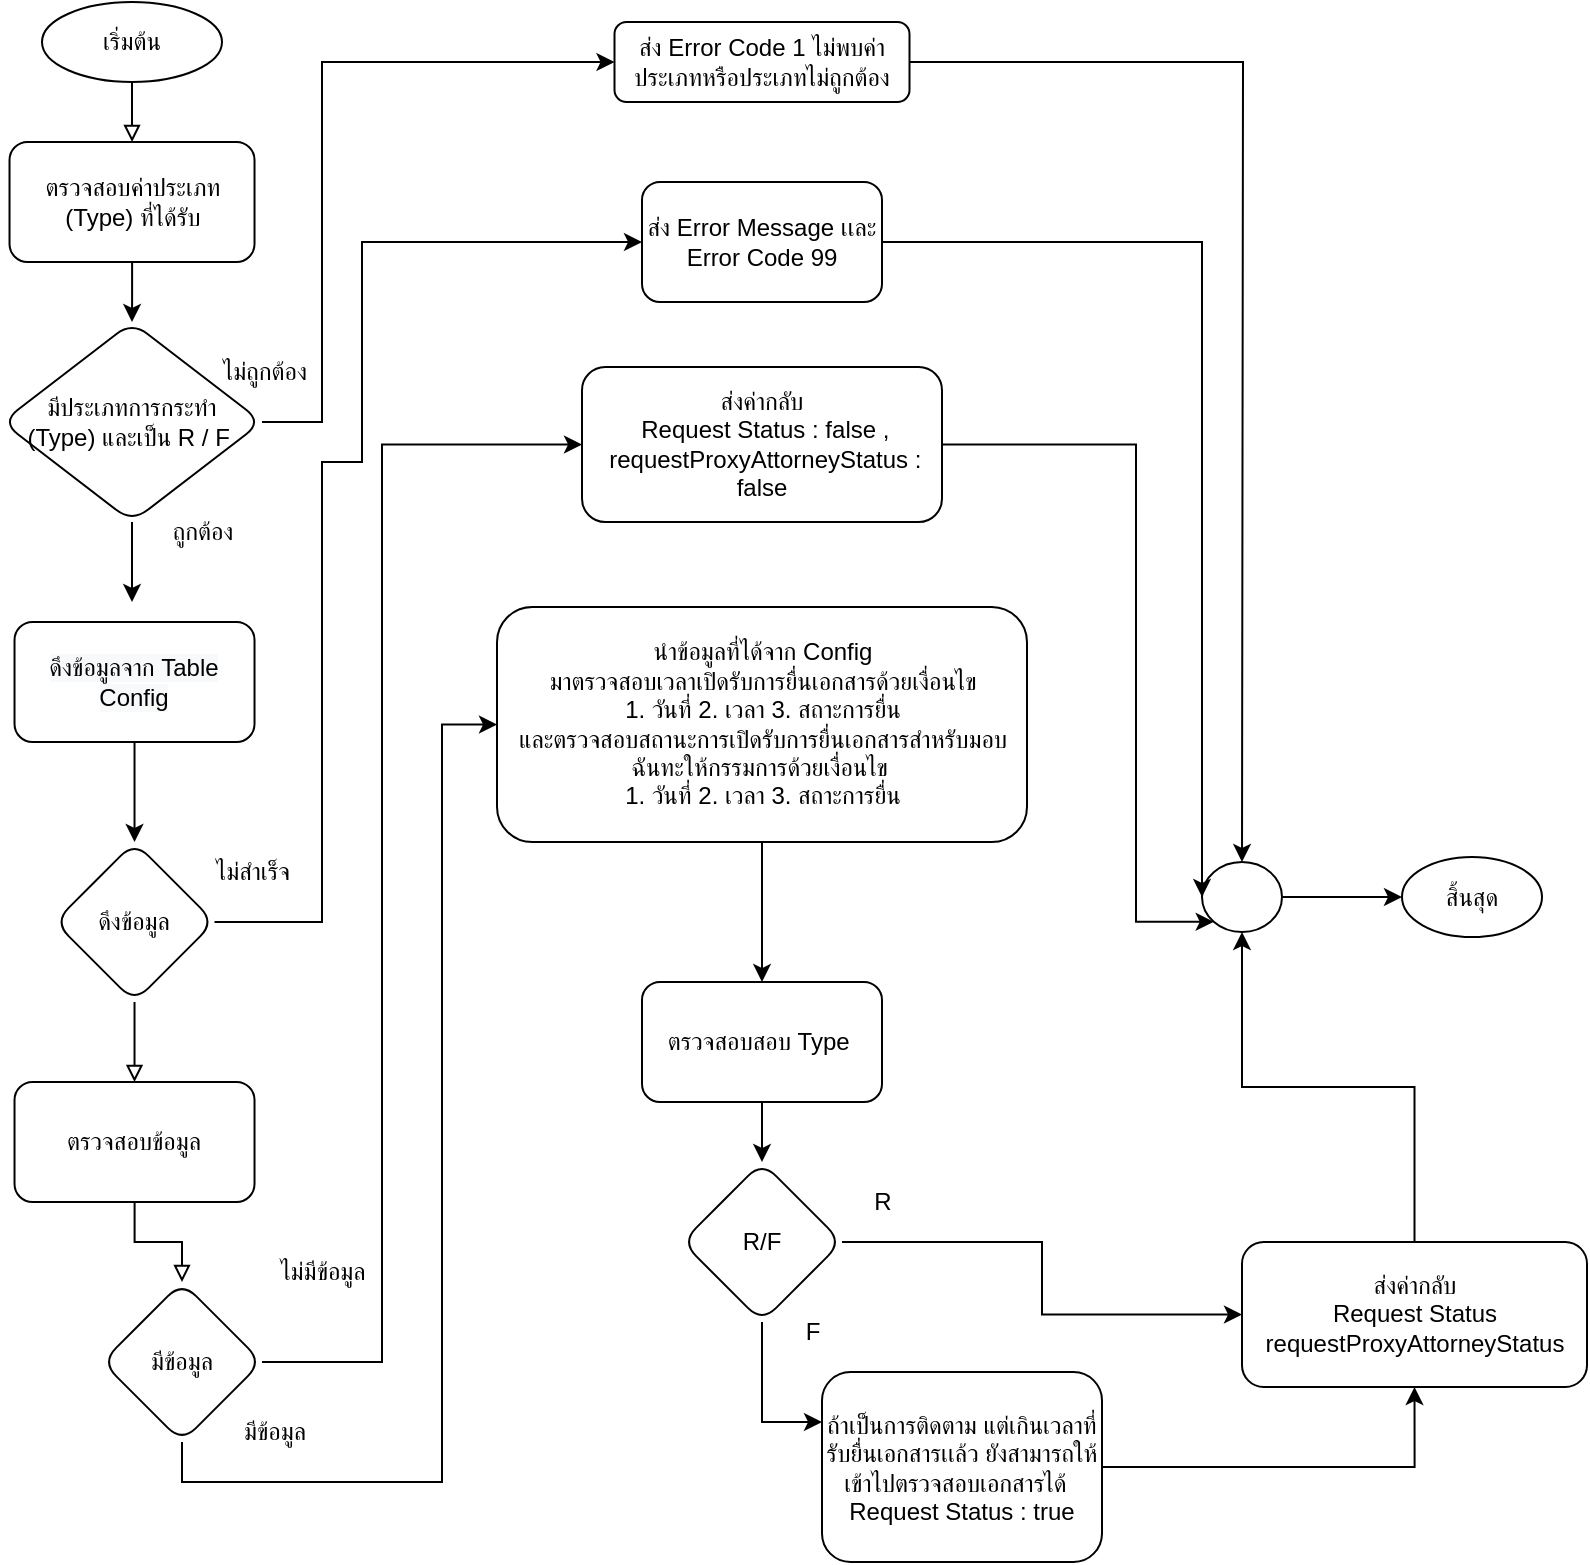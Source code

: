 <mxfile version="20.2.5" type="github">
  <diagram id="lPwSiwmaaXrukdMeyInC" name="หน้า-1">
    <mxGraphModel dx="1455" dy="-224" grid="1" gridSize="10" guides="1" tooltips="1" connect="1" arrows="1" fold="1" page="1" pageScale="1" pageWidth="827" pageHeight="1169" math="0" shadow="0">
      <root>
        <mxCell id="0" />
        <mxCell id="1" parent="0" />
        <mxCell id="bPxkKrK3VF25Jip5Cuxj-8" value="ไม่ถูกต้อง" style="text;html=1;align=center;verticalAlign=middle;resizable=0;points=[];autosize=1;strokeColor=none;fillColor=none;" vertex="1" parent="1">
          <mxGeometry x="116.26" y="1370" width="70" height="30" as="geometry" />
        </mxCell>
        <mxCell id="bPxkKrK3VF25Jip5Cuxj-10" style="edgeStyle=orthogonalEdgeStyle;rounded=0;orthogonalLoop=1;jettySize=auto;html=1;" edge="1" parent="1" source="bPxkKrK3VF25Jip5Cuxj-9">
          <mxGeometry relative="1" as="geometry">
            <mxPoint x="640" y="1630" as="targetPoint" />
          </mxGeometry>
        </mxCell>
        <mxCell id="bPxkKrK3VF25Jip5Cuxj-19" value="ถูกต้อง" style="text;html=1;align=center;verticalAlign=middle;resizable=0;points=[];autosize=1;strokeColor=none;fillColor=none;" vertex="1" parent="1">
          <mxGeometry x="90" y="1450" width="60" height="30" as="geometry" />
        </mxCell>
        <mxCell id="bPxkKrK3VF25Jip5Cuxj-18" style="edgeStyle=orthogonalEdgeStyle;rounded=0;orthogonalLoop=1;jettySize=auto;html=1;" edge="1" parent="1" source="QptwQF7zwGhBkvWZzh4Y-2" target="bPxkKrK3VF25Jip5Cuxj-4">
          <mxGeometry relative="1" as="geometry" />
        </mxCell>
        <mxCell id="QptwQF7zwGhBkvWZzh4Y-2" value="ตรวจสอบค่าประเภท (Type) ที่ได้รับ" style="rounded=1;whiteSpace=wrap;html=1;fontSize=12;glass=0;strokeWidth=1;shadow=0;" parent="1" vertex="1">
          <mxGeometry x="23.76" y="1270" width="122.5" height="60" as="geometry" />
        </mxCell>
        <mxCell id="QptwQF7zwGhBkvWZzh4Y-7" style="edgeStyle=orthogonalEdgeStyle;rounded=0;orthogonalLoop=1;jettySize=auto;html=1;endArrow=block;endFill=0;" parent="1" source="QptwQF7zwGhBkvWZzh4Y-8" target="QptwQF7zwGhBkvWZzh4Y-2" edge="1">
          <mxGeometry relative="1" as="geometry" />
        </mxCell>
        <mxCell id="QptwQF7zwGhBkvWZzh4Y-8" value="เริ่มต้น" style="ellipse;whiteSpace=wrap;html=1;rounded=1;glass=0;strokeWidth=1;shadow=0;" parent="1" vertex="1">
          <mxGeometry x="40" y="1200" width="90" height="40" as="geometry" />
        </mxCell>
        <mxCell id="bPxkKrK3VF25Jip5Cuxj-4" value="มีประเภทการกระทำ&lt;br&gt;(Type) และเป็น R / F&amp;nbsp;" style="rhombus;whiteSpace=wrap;html=1;rounded=1;glass=0;strokeWidth=1;shadow=0;align=center;" vertex="1" parent="1">
          <mxGeometry x="20" y="1360" width="130" height="100" as="geometry" />
        </mxCell>
        <mxCell id="bPxkKrK3VF25Jip5Cuxj-9" value="ส่ง Error Code 1 ไม่พบค่าประเภทหรือประเภทไม่ถูกต้อง" style="rounded=1;whiteSpace=wrap;html=1;" vertex="1" parent="1">
          <mxGeometry x="326.25" y="1210" width="147.5" height="40" as="geometry" />
        </mxCell>
        <mxCell id="bPxkKrK3VF25Jip5Cuxj-7" style="edgeStyle=orthogonalEdgeStyle;rounded=0;orthogonalLoop=1;jettySize=auto;html=1;entryX=0;entryY=0.5;entryDx=0;entryDy=0;" edge="1" parent="1" source="bPxkKrK3VF25Jip5Cuxj-4" target="bPxkKrK3VF25Jip5Cuxj-9">
          <mxGeometry relative="1" as="geometry">
            <mxPoint x="240" y="1400" as="targetPoint" />
            <Array as="points">
              <mxPoint x="180" y="1410" />
              <mxPoint x="180" y="1230" />
            </Array>
          </mxGeometry>
        </mxCell>
        <mxCell id="bPxkKrK3VF25Jip5Cuxj-13" value="" style="edgeStyle=orthogonalEdgeStyle;rounded=0;orthogonalLoop=1;jettySize=auto;html=1;" edge="1" parent="1" source="bPxkKrK3VF25Jip5Cuxj-4">
          <mxGeometry relative="1" as="geometry">
            <mxPoint x="85" y="1500" as="targetPoint" />
          </mxGeometry>
        </mxCell>
        <mxCell id="QptwQF7zwGhBkvWZzh4Y-10" value="" style="ellipse;whiteSpace=wrap;html=1;rounded=1;glass=0;strokeWidth=1;shadow=0;" parent="1" vertex="1">
          <mxGeometry x="620" y="1630" width="40" height="35" as="geometry" />
        </mxCell>
        <mxCell id="QptwQF7zwGhBkvWZzh4Y-12" value="สิ้นสุด" style="ellipse;whiteSpace=wrap;html=1;rounded=1;glass=0;strokeWidth=1;shadow=0;" parent="1" vertex="1">
          <mxGeometry x="720" y="1627.5" width="70" height="40" as="geometry" />
        </mxCell>
        <mxCell id="QptwQF7zwGhBkvWZzh4Y-13" value="" style="edgeStyle=orthogonalEdgeStyle;rounded=0;orthogonalLoop=1;jettySize=auto;html=1;" parent="1" source="QptwQF7zwGhBkvWZzh4Y-10" target="QptwQF7zwGhBkvWZzh4Y-12" edge="1">
          <mxGeometry relative="1" as="geometry" />
        </mxCell>
        <mxCell id="bPxkKrK3VF25Jip5Cuxj-28" value="" style="edgeStyle=orthogonalEdgeStyle;rounded=0;orthogonalLoop=1;jettySize=auto;html=1;" edge="1" parent="1" source="QptwQF7zwGhBkvWZzh4Y-14" target="QptwQF7zwGhBkvWZzh4Y-18">
          <mxGeometry relative="1" as="geometry" />
        </mxCell>
        <mxCell id="QptwQF7zwGhBkvWZzh4Y-14" value="&lt;meta charset=&quot;utf-8&quot;&gt;&lt;span style=&quot;color: rgb(0, 0, 0); font-family: Helvetica; font-size: 12px; font-style: normal; font-variant-ligatures: normal; font-variant-caps: normal; font-weight: 400; letter-spacing: normal; orphans: 2; text-align: center; text-indent: 0px; text-transform: none; widows: 2; word-spacing: 0px; -webkit-text-stroke-width: 0px; background-color: rgb(248, 249, 250); text-decoration-thickness: initial; text-decoration-style: initial; text-decoration-color: initial; float: none; display: inline !important;&quot;&gt;ดึงข้อมูลจาก Table&lt;/span&gt;&lt;br style=&quot;color: rgb(0, 0, 0); font-family: Helvetica; font-size: 12px; font-style: normal; font-variant-ligatures: normal; font-variant-caps: normal; font-weight: 400; letter-spacing: normal; orphans: 2; text-align: center; text-indent: 0px; text-transform: none; widows: 2; word-spacing: 0px; -webkit-text-stroke-width: 0px; background-color: rgb(248, 249, 250); text-decoration-thickness: initial; text-decoration-style: initial; text-decoration-color: initial;&quot;&gt;&lt;span style=&quot;color: rgb(0, 0, 0); font-family: Helvetica; font-size: 12px; font-style: normal; font-variant-ligatures: normal; font-variant-caps: normal; font-weight: 400; letter-spacing: normal; orphans: 2; text-align: center; text-indent: 0px; text-transform: none; widows: 2; word-spacing: 0px; -webkit-text-stroke-width: 0px; background-color: rgb(248, 249, 250); text-decoration-thickness: initial; text-decoration-style: initial; text-decoration-color: initial; float: none; display: inline !important;&quot;&gt;Config&lt;/span&gt;" style="rounded=1;whiteSpace=wrap;html=1;" parent="1" vertex="1">
          <mxGeometry x="26.26" y="1510" width="120" height="60" as="geometry" />
        </mxCell>
        <mxCell id="QptwQF7zwGhBkvWZzh4Y-16" value="ตรวจสอบข้อมูล" style="whiteSpace=wrap;html=1;rounded=1;" parent="1" vertex="1">
          <mxGeometry x="26.26" y="1740" width="120" height="60" as="geometry" />
        </mxCell>
        <mxCell id="QptwQF7zwGhBkvWZzh4Y-17" value="" style="edgeStyle=orthogonalEdgeStyle;rounded=0;orthogonalLoop=1;jettySize=auto;html=1;endArrow=block;endFill=0;" parent="1" source="QptwQF7zwGhBkvWZzh4Y-18" target="QptwQF7zwGhBkvWZzh4Y-16" edge="1">
          <mxGeometry relative="1" as="geometry" />
        </mxCell>
        <mxCell id="QptwQF7zwGhBkvWZzh4Y-18" value="ดึงข้อมูล" style="rhombus;whiteSpace=wrap;html=1;rounded=1;" parent="1" vertex="1">
          <mxGeometry x="46.26" y="1620" width="80" height="80" as="geometry" />
        </mxCell>
        <mxCell id="QptwQF7zwGhBkvWZzh4Y-20" value="ไม่สำเร็จ" style="text;html=1;align=center;verticalAlign=middle;resizable=0;points=[];autosize=1;strokeColor=none;fillColor=none;" parent="1" vertex="1">
          <mxGeometry x="110" y="1620" width="70" height="30" as="geometry" />
        </mxCell>
        <mxCell id="bPxkKrK3VF25Jip5Cuxj-31" style="edgeStyle=orthogonalEdgeStyle;rounded=0;orthogonalLoop=1;jettySize=auto;html=1;entryX=0;entryY=0.5;entryDx=0;entryDy=0;" edge="1" parent="1" source="QptwQF7zwGhBkvWZzh4Y-22" target="QptwQF7zwGhBkvWZzh4Y-31">
          <mxGeometry relative="1" as="geometry">
            <Array as="points">
              <mxPoint x="210" y="1880" />
              <mxPoint x="210" y="1421" />
            </Array>
          </mxGeometry>
        </mxCell>
        <mxCell id="bPxkKrK3VF25Jip5Cuxj-50" style="edgeStyle=orthogonalEdgeStyle;rounded=0;orthogonalLoop=1;jettySize=auto;html=1;entryX=0;entryY=0.5;entryDx=0;entryDy=0;" edge="1" parent="1" source="QptwQF7zwGhBkvWZzh4Y-22" target="QptwQF7zwGhBkvWZzh4Y-25">
          <mxGeometry relative="1" as="geometry">
            <Array as="points">
              <mxPoint x="110" y="1940" />
              <mxPoint x="240" y="1940" />
              <mxPoint x="240" y="1561" />
            </Array>
          </mxGeometry>
        </mxCell>
        <mxCell id="QptwQF7zwGhBkvWZzh4Y-22" value="มีข้อมูล" style="rhombus;whiteSpace=wrap;html=1;rounded=1;" parent="1" vertex="1">
          <mxGeometry x="70" y="1840" width="80" height="80" as="geometry" />
        </mxCell>
        <mxCell id="QptwQF7zwGhBkvWZzh4Y-23" value="" style="edgeStyle=orthogonalEdgeStyle;rounded=0;orthogonalLoop=1;jettySize=auto;html=1;endArrow=block;endFill=0;" parent="1" source="QptwQF7zwGhBkvWZzh4Y-16" target="QptwQF7zwGhBkvWZzh4Y-22" edge="1">
          <mxGeometry relative="1" as="geometry" />
        </mxCell>
        <mxCell id="QptwQF7zwGhBkvWZzh4Y-24" value="ไม่มีข้อมูล" style="text;html=1;align=center;verticalAlign=middle;resizable=0;points=[];autosize=1;strokeColor=none;fillColor=none;" parent="1" vertex="1">
          <mxGeometry x="145" y="1820" width="70" height="30" as="geometry" />
        </mxCell>
        <mxCell id="bPxkKrK3VF25Jip5Cuxj-51" style="edgeStyle=orthogonalEdgeStyle;rounded=0;orthogonalLoop=1;jettySize=auto;html=1;entryX=0.5;entryY=0;entryDx=0;entryDy=0;" edge="1" parent="1" source="QptwQF7zwGhBkvWZzh4Y-25" target="bPxkKrK3VF25Jip5Cuxj-37">
          <mxGeometry relative="1" as="geometry">
            <Array as="points">
              <mxPoint x="400" y="1675" />
            </Array>
          </mxGeometry>
        </mxCell>
        <mxCell id="QptwQF7zwGhBkvWZzh4Y-25" value="นำข้อมูลที่ได้จาก Config &lt;br&gt;มาตรวจสอบเวลาเปิดรับการยื่นเอกสารด้วยเงื่อนไข&lt;br&gt;1. วันที่ 2. เวลา 3. สถาะการยื่น &lt;br&gt;และตรวจสอบสถานะการเปิดรับการยื่นเอกสารสำหรับมอบฉันทะให้กรรมการด้วยเงื่อนไข&amp;nbsp;&lt;br&gt;1. วันที่ 2. เวลา 3. สถาะการยื่น" style="whiteSpace=wrap;html=1;rounded=1;" parent="1" vertex="1">
          <mxGeometry x="267.5" y="1502.5" width="265" height="117.5" as="geometry" />
        </mxCell>
        <mxCell id="QptwQF7zwGhBkvWZzh4Y-27" style="edgeStyle=orthogonalEdgeStyle;rounded=0;orthogonalLoop=1;jettySize=auto;html=1;entryX=0;entryY=0.5;entryDx=0;entryDy=0;exitX=1;exitY=0.5;exitDx=0;exitDy=0;" parent="1" source="QptwQF7zwGhBkvWZzh4Y-28" target="QptwQF7zwGhBkvWZzh4Y-10" edge="1">
          <mxGeometry relative="1" as="geometry">
            <Array as="points">
              <mxPoint x="620" y="1320" />
            </Array>
          </mxGeometry>
        </mxCell>
        <mxCell id="QptwQF7zwGhBkvWZzh4Y-28" value="ส่ง Error Message เเละ Error Code 99" style="whiteSpace=wrap;html=1;rounded=1;" parent="1" vertex="1">
          <mxGeometry x="340" y="1290" width="120" height="60" as="geometry" />
        </mxCell>
        <mxCell id="QptwQF7zwGhBkvWZzh4Y-29" style="edgeStyle=orthogonalEdgeStyle;rounded=0;orthogonalLoop=1;jettySize=auto;html=1;entryX=0;entryY=0.5;entryDx=0;entryDy=0;exitX=1;exitY=0.5;exitDx=0;exitDy=0;" parent="1" source="QptwQF7zwGhBkvWZzh4Y-18" target="QptwQF7zwGhBkvWZzh4Y-28" edge="1">
          <mxGeometry relative="1" as="geometry">
            <mxPoint x="257.5" y="1932.5" as="targetPoint" />
            <Array as="points">
              <mxPoint x="180" y="1660" />
              <mxPoint x="180" y="1430" />
              <mxPoint x="200" y="1430" />
              <mxPoint x="200" y="1320" />
            </Array>
          </mxGeometry>
        </mxCell>
        <mxCell id="QptwQF7zwGhBkvWZzh4Y-30" style="edgeStyle=orthogonalEdgeStyle;rounded=0;orthogonalLoop=1;jettySize=auto;html=1;entryX=0;entryY=1;entryDx=0;entryDy=0;exitX=1;exitY=0.5;exitDx=0;exitDy=0;" parent="1" source="QptwQF7zwGhBkvWZzh4Y-31" target="QptwQF7zwGhBkvWZzh4Y-10" edge="1">
          <mxGeometry relative="1" as="geometry">
            <mxPoint x="587.5" y="1892.5" as="targetPoint" />
            <Array as="points">
              <mxPoint x="587" y="1421" />
              <mxPoint x="587" y="1660" />
            </Array>
          </mxGeometry>
        </mxCell>
        <mxCell id="QptwQF7zwGhBkvWZzh4Y-31" value="ส่งค่ากลับ&lt;br&gt;&amp;nbsp;Request Status : false , &lt;br&gt;&amp;nbsp;requestProxyAttorneyStatus : false" style="whiteSpace=wrap;html=1;rounded=1;" parent="1" vertex="1">
          <mxGeometry x="310" y="1382.5" width="180" height="77.5" as="geometry" />
        </mxCell>
        <mxCell id="QptwQF7zwGhBkvWZzh4Y-32" value="มีข้อมูล" style="text;html=1;align=center;verticalAlign=middle;resizable=0;points=[];autosize=1;strokeColor=none;fillColor=none;" parent="1" vertex="1">
          <mxGeometry x="126.26" y="1900" width="60" height="30" as="geometry" />
        </mxCell>
        <mxCell id="QptwQF7zwGhBkvWZzh4Y-33" style="edgeStyle=orthogonalEdgeStyle;rounded=0;orthogonalLoop=1;jettySize=auto;html=1;entryX=0.5;entryY=1;entryDx=0;entryDy=0;" parent="1" source="QptwQF7zwGhBkvWZzh4Y-34" target="QptwQF7zwGhBkvWZzh4Y-10" edge="1">
          <mxGeometry relative="1" as="geometry" />
        </mxCell>
        <mxCell id="QptwQF7zwGhBkvWZzh4Y-34" value="ส่งค่ากลับ&lt;br&gt;&amp;nbsp;Request Status&amp;nbsp;&lt;br&gt;&amp;nbsp;requestProxyAttorneyStatus&amp;nbsp;" style="whiteSpace=wrap;html=1;rounded=1;" parent="1" vertex="1">
          <mxGeometry x="640" y="1820" width="172.5" height="72.5" as="geometry" />
        </mxCell>
        <mxCell id="bPxkKrK3VF25Jip5Cuxj-49" value="" style="group" vertex="1" connectable="0" parent="1">
          <mxGeometry x="340" y="1690" width="135" height="190" as="geometry" />
        </mxCell>
        <mxCell id="bPxkKrK3VF25Jip5Cuxj-37" value="ตรวจสอบสอบ Type&amp;nbsp;" style="whiteSpace=wrap;html=1;rounded=1;" vertex="1" parent="bPxkKrK3VF25Jip5Cuxj-49">
          <mxGeometry width="120" height="60" as="geometry" />
        </mxCell>
        <mxCell id="bPxkKrK3VF25Jip5Cuxj-39" value="R/F" style="rhombus;whiteSpace=wrap;html=1;rounded=1;" vertex="1" parent="bPxkKrK3VF25Jip5Cuxj-49">
          <mxGeometry x="20" y="90" width="80" height="80" as="geometry" />
        </mxCell>
        <mxCell id="bPxkKrK3VF25Jip5Cuxj-40" value="" style="edgeStyle=orthogonalEdgeStyle;rounded=0;orthogonalLoop=1;jettySize=auto;html=1;" edge="1" parent="bPxkKrK3VF25Jip5Cuxj-49" source="bPxkKrK3VF25Jip5Cuxj-37" target="bPxkKrK3VF25Jip5Cuxj-39">
          <mxGeometry relative="1" as="geometry" />
        </mxCell>
        <mxCell id="bPxkKrK3VF25Jip5Cuxj-43" value="R" style="text;html=1;align=center;verticalAlign=middle;resizable=0;points=[];autosize=1;strokeColor=none;fillColor=none;" vertex="1" parent="bPxkKrK3VF25Jip5Cuxj-49">
          <mxGeometry x="105" y="95" width="30" height="30" as="geometry" />
        </mxCell>
        <mxCell id="bPxkKrK3VF25Jip5Cuxj-48" value="F" style="text;html=1;align=center;verticalAlign=middle;resizable=0;points=[];autosize=1;strokeColor=none;fillColor=none;" vertex="1" parent="bPxkKrK3VF25Jip5Cuxj-49">
          <mxGeometry x="70" y="160" width="30" height="30" as="geometry" />
        </mxCell>
        <mxCell id="bPxkKrK3VF25Jip5Cuxj-52" style="edgeStyle=orthogonalEdgeStyle;rounded=0;orthogonalLoop=1;jettySize=auto;html=1;entryX=0;entryY=0.5;entryDx=0;entryDy=0;" edge="1" parent="1" source="bPxkKrK3VF25Jip5Cuxj-39" target="QptwQF7zwGhBkvWZzh4Y-34">
          <mxGeometry relative="1" as="geometry" />
        </mxCell>
        <mxCell id="bPxkKrK3VF25Jip5Cuxj-56" style="edgeStyle=orthogonalEdgeStyle;rounded=0;orthogonalLoop=1;jettySize=auto;html=1;entryX=0.5;entryY=1;entryDx=0;entryDy=0;" edge="1" parent="1" source="bPxkKrK3VF25Jip5Cuxj-54" target="QptwQF7zwGhBkvWZzh4Y-34">
          <mxGeometry relative="1" as="geometry" />
        </mxCell>
        <mxCell id="bPxkKrK3VF25Jip5Cuxj-54" value="ถ้าเป็นการติดตาม แต่เกินเวลาที่รับยื่นเอกสารเเล้ว ยังสามารถให้เข้าไปตรวจสอบเอกสารได้&amp;nbsp;&amp;nbsp;&lt;br&gt;Request Status : true" style="whiteSpace=wrap;html=1;rounded=1;" vertex="1" parent="1">
          <mxGeometry x="430" y="1885" width="140" height="95" as="geometry" />
        </mxCell>
        <mxCell id="bPxkKrK3VF25Jip5Cuxj-55" value="" style="edgeStyle=orthogonalEdgeStyle;rounded=0;orthogonalLoop=1;jettySize=auto;html=1;" edge="1" parent="1" source="bPxkKrK3VF25Jip5Cuxj-39" target="bPxkKrK3VF25Jip5Cuxj-54">
          <mxGeometry relative="1" as="geometry">
            <Array as="points">
              <mxPoint x="400" y="1910" />
            </Array>
          </mxGeometry>
        </mxCell>
      </root>
    </mxGraphModel>
  </diagram>
</mxfile>
